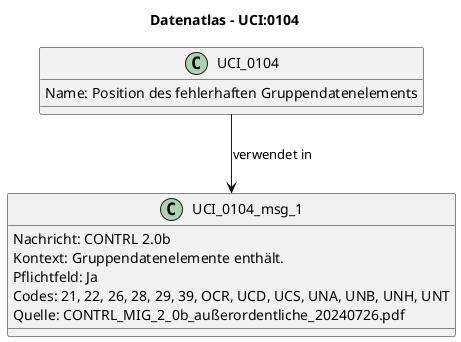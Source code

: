 @startuml
title Datenatlas – UCI:0104
class UCI_0104 {
  Name: Position des fehlerhaften Gruppendatenelements
}
class UCI_0104_msg_1 {
  Nachricht: CONTRL 2.0b
  Kontext: Gruppendatenelemente enthält.
  Pflichtfeld: Ja
  Codes: 21, 22, 26, 28, 29, 39, OCR, UCD, UCS, UNA, UNB, UNH, UNT
  Quelle: CONTRL_MIG_2_0b_außerordentliche_20240726.pdf
}
UCI_0104 --> UCI_0104_msg_1 : verwendet in
@enduml